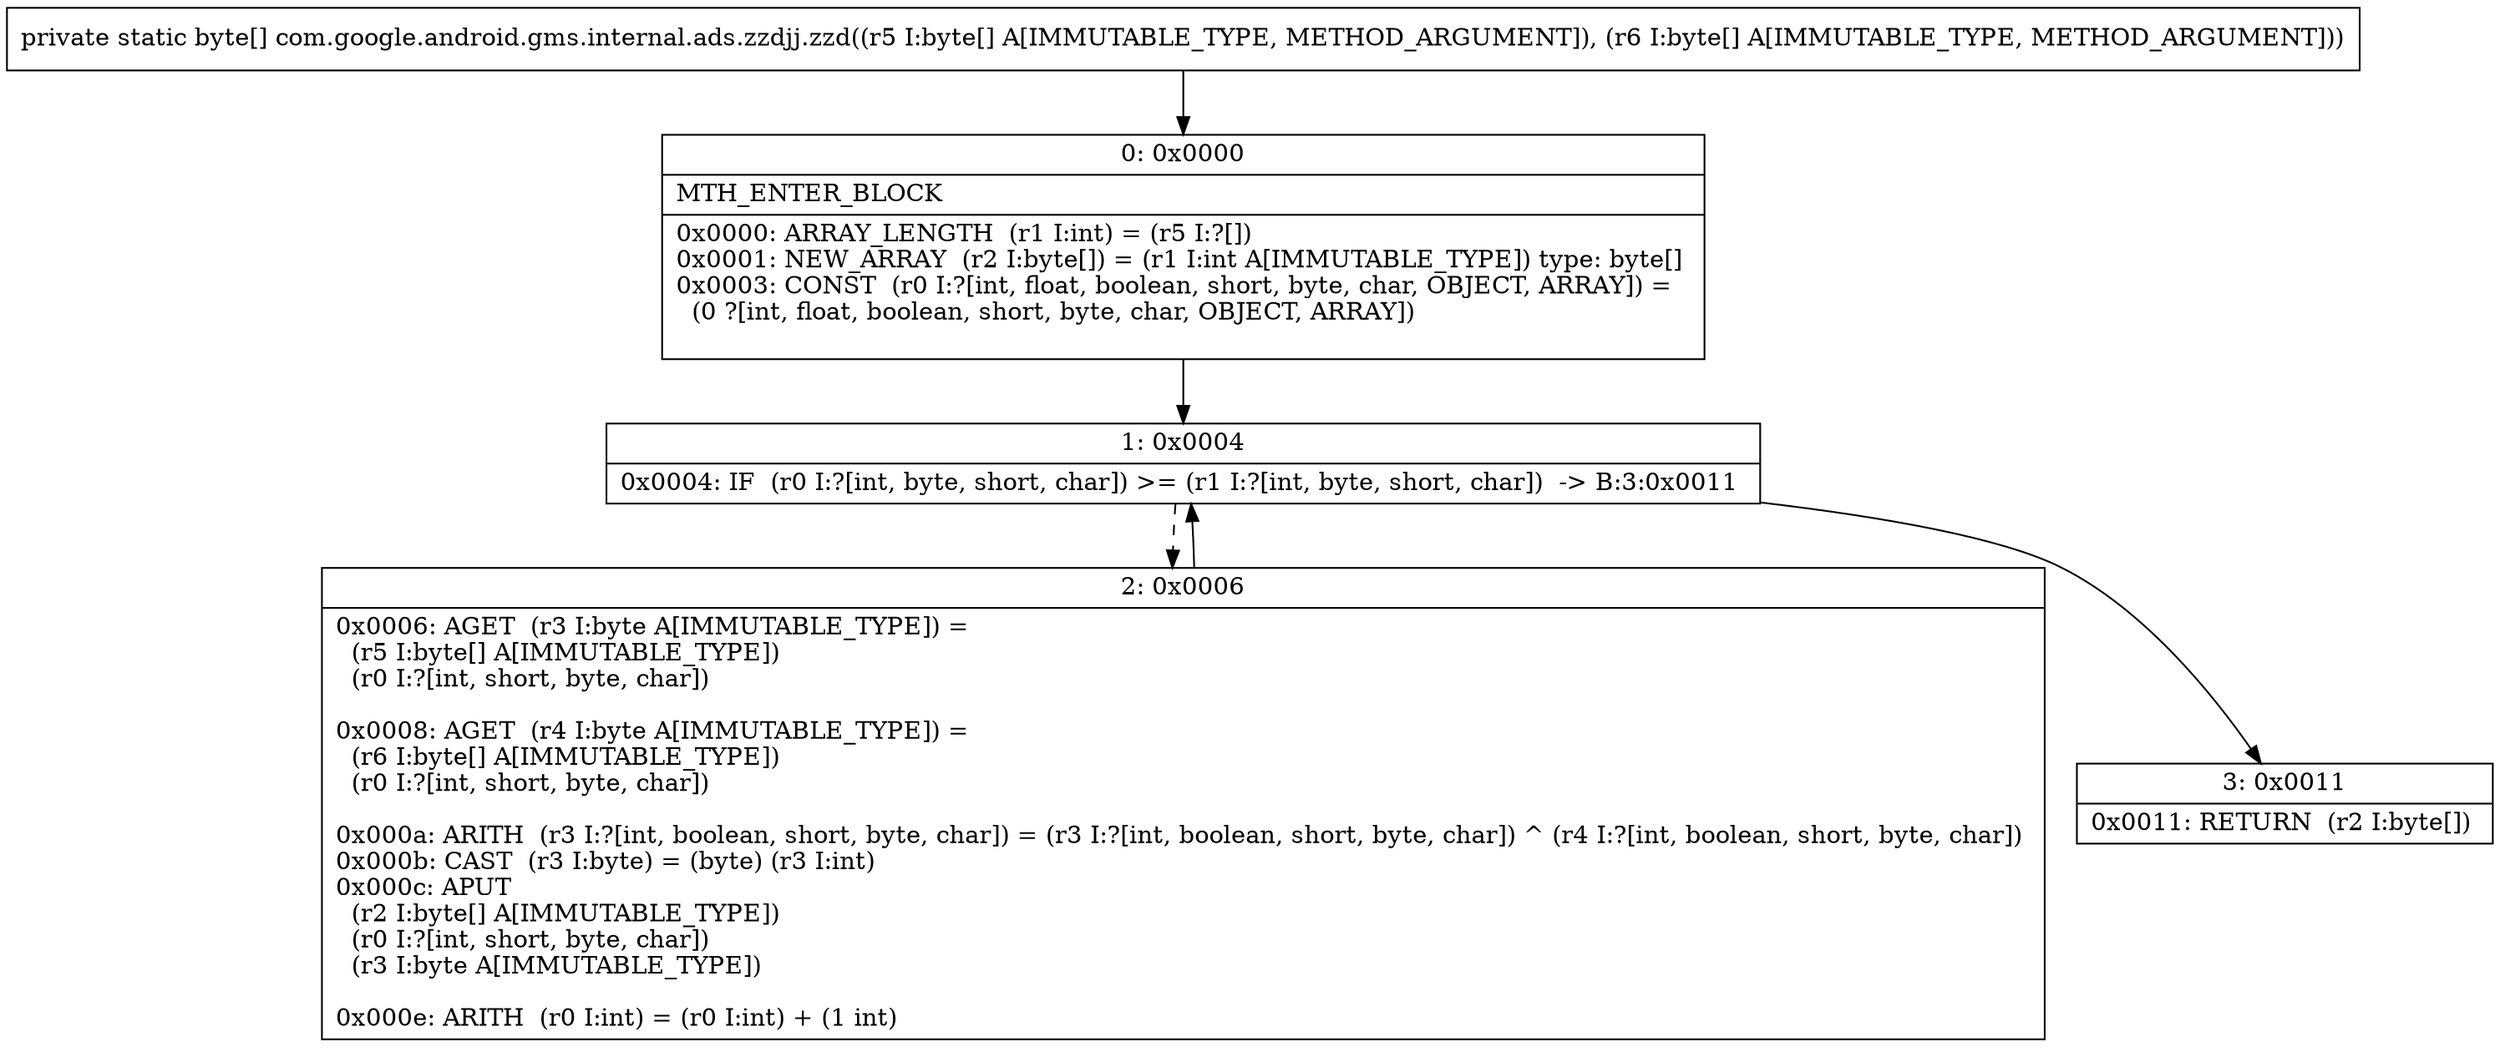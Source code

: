 digraph "CFG forcom.google.android.gms.internal.ads.zzdjj.zzd([B[B)[B" {
Node_0 [shape=record,label="{0\:\ 0x0000|MTH_ENTER_BLOCK\l|0x0000: ARRAY_LENGTH  (r1 I:int) = (r5 I:?[]) \l0x0001: NEW_ARRAY  (r2 I:byte[]) = (r1 I:int A[IMMUTABLE_TYPE]) type: byte[] \l0x0003: CONST  (r0 I:?[int, float, boolean, short, byte, char, OBJECT, ARRAY]) = \l  (0 ?[int, float, boolean, short, byte, char, OBJECT, ARRAY])\l \l}"];
Node_1 [shape=record,label="{1\:\ 0x0004|0x0004: IF  (r0 I:?[int, byte, short, char]) \>= (r1 I:?[int, byte, short, char])  \-\> B:3:0x0011 \l}"];
Node_2 [shape=record,label="{2\:\ 0x0006|0x0006: AGET  (r3 I:byte A[IMMUTABLE_TYPE]) = \l  (r5 I:byte[] A[IMMUTABLE_TYPE])\l  (r0 I:?[int, short, byte, char])\l \l0x0008: AGET  (r4 I:byte A[IMMUTABLE_TYPE]) = \l  (r6 I:byte[] A[IMMUTABLE_TYPE])\l  (r0 I:?[int, short, byte, char])\l \l0x000a: ARITH  (r3 I:?[int, boolean, short, byte, char]) = (r3 I:?[int, boolean, short, byte, char]) ^ (r4 I:?[int, boolean, short, byte, char]) \l0x000b: CAST  (r3 I:byte) = (byte) (r3 I:int) \l0x000c: APUT  \l  (r2 I:byte[] A[IMMUTABLE_TYPE])\l  (r0 I:?[int, short, byte, char])\l  (r3 I:byte A[IMMUTABLE_TYPE])\l \l0x000e: ARITH  (r0 I:int) = (r0 I:int) + (1 int) \l}"];
Node_3 [shape=record,label="{3\:\ 0x0011|0x0011: RETURN  (r2 I:byte[]) \l}"];
MethodNode[shape=record,label="{private static byte[] com.google.android.gms.internal.ads.zzdjj.zzd((r5 I:byte[] A[IMMUTABLE_TYPE, METHOD_ARGUMENT]), (r6 I:byte[] A[IMMUTABLE_TYPE, METHOD_ARGUMENT])) }"];
MethodNode -> Node_0;
Node_0 -> Node_1;
Node_1 -> Node_2[style=dashed];
Node_1 -> Node_3;
Node_2 -> Node_1;
}

